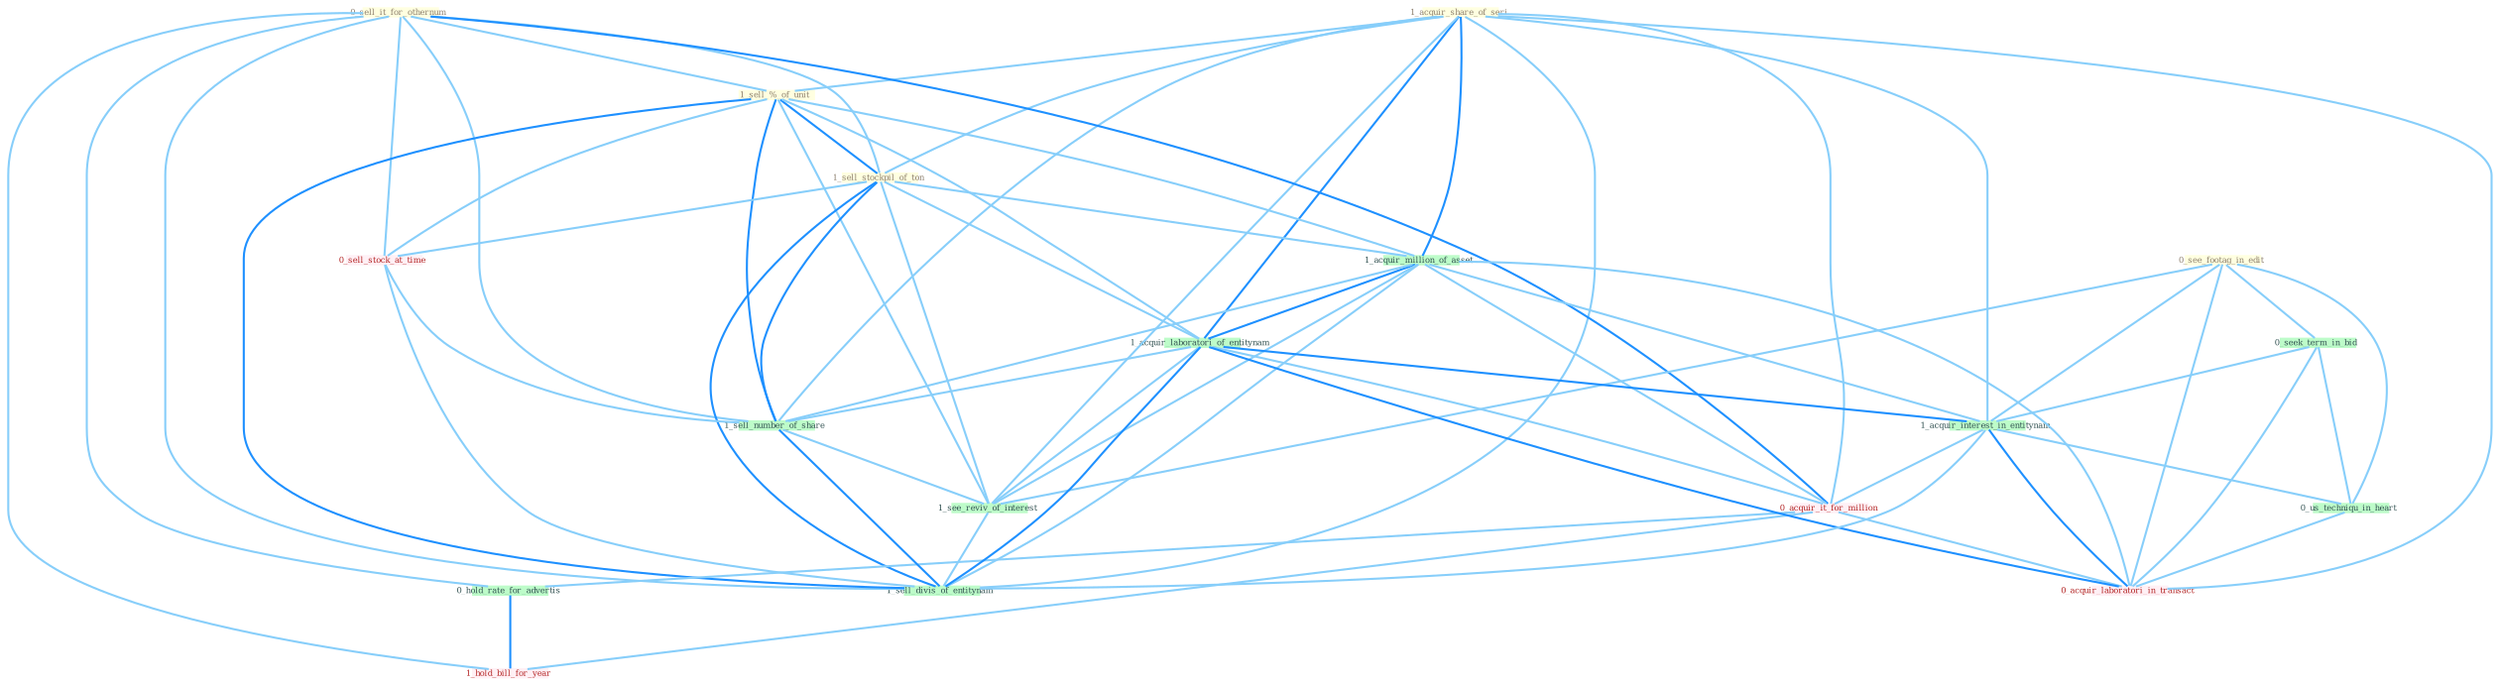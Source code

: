 Graph G{ 
    node
    [shape=polygon,style=filled,width=.5,height=.06,color="#BDFCC9",fixedsize=true,fontsize=4,
    fontcolor="#2f4f4f"];
    {node
    [color="#ffffe0", fontcolor="#8b7d6b"] "1_acquir_share_of_seri " "0_sell_it_for_othernum " "1_sell_%_of_unit " "0_see_footag_in_edit " "1_sell_stockpil_of_ton "}
{node [color="#fff0f5", fontcolor="#b22222"] "0_acquir_it_for_million " "0_acquir_laboratori_in_transact " "0_sell_stock_at_time " "1_hold_bill_for_year "}
edge [color="#B0E2FF"];

	"1_acquir_share_of_seri " -- "1_sell_%_of_unit " [w="1", color="#87cefa" ];
	"1_acquir_share_of_seri " -- "1_sell_stockpil_of_ton " [w="1", color="#87cefa" ];
	"1_acquir_share_of_seri " -- "1_acquir_million_of_asset " [w="2", color="#1e90ff" , len=0.8];
	"1_acquir_share_of_seri " -- "1_acquir_laboratori_of_entitynam " [w="2", color="#1e90ff" , len=0.8];
	"1_acquir_share_of_seri " -- "1_acquir_interest_in_entitynam " [w="1", color="#87cefa" ];
	"1_acquir_share_of_seri " -- "0_acquir_it_for_million " [w="1", color="#87cefa" ];
	"1_acquir_share_of_seri " -- "0_acquir_laboratori_in_transact " [w="1", color="#87cefa" ];
	"1_acquir_share_of_seri " -- "1_sell_number_of_share " [w="1", color="#87cefa" ];
	"1_acquir_share_of_seri " -- "1_see_reviv_of_interest " [w="1", color="#87cefa" ];
	"1_acquir_share_of_seri " -- "1_sell_divis_of_entitynam " [w="1", color="#87cefa" ];
	"0_sell_it_for_othernum " -- "1_sell_%_of_unit " [w="1", color="#87cefa" ];
	"0_sell_it_for_othernum " -- "1_sell_stockpil_of_ton " [w="1", color="#87cefa" ];
	"0_sell_it_for_othernum " -- "0_acquir_it_for_million " [w="2", color="#1e90ff" , len=0.8];
	"0_sell_it_for_othernum " -- "0_hold_rate_for_advertis " [w="1", color="#87cefa" ];
	"0_sell_it_for_othernum " -- "0_sell_stock_at_time " [w="1", color="#87cefa" ];
	"0_sell_it_for_othernum " -- "1_sell_number_of_share " [w="1", color="#87cefa" ];
	"0_sell_it_for_othernum " -- "1_hold_bill_for_year " [w="1", color="#87cefa" ];
	"0_sell_it_for_othernum " -- "1_sell_divis_of_entitynam " [w="1", color="#87cefa" ];
	"1_sell_%_of_unit " -- "1_sell_stockpil_of_ton " [w="2", color="#1e90ff" , len=0.8];
	"1_sell_%_of_unit " -- "1_acquir_million_of_asset " [w="1", color="#87cefa" ];
	"1_sell_%_of_unit " -- "1_acquir_laboratori_of_entitynam " [w="1", color="#87cefa" ];
	"1_sell_%_of_unit " -- "0_sell_stock_at_time " [w="1", color="#87cefa" ];
	"1_sell_%_of_unit " -- "1_sell_number_of_share " [w="2", color="#1e90ff" , len=0.8];
	"1_sell_%_of_unit " -- "1_see_reviv_of_interest " [w="1", color="#87cefa" ];
	"1_sell_%_of_unit " -- "1_sell_divis_of_entitynam " [w="2", color="#1e90ff" , len=0.8];
	"0_see_footag_in_edit " -- "0_seek_term_in_bid " [w="1", color="#87cefa" ];
	"0_see_footag_in_edit " -- "1_acquir_interest_in_entitynam " [w="1", color="#87cefa" ];
	"0_see_footag_in_edit " -- "0_us_techniqu_in_heart " [w="1", color="#87cefa" ];
	"0_see_footag_in_edit " -- "0_acquir_laboratori_in_transact " [w="1", color="#87cefa" ];
	"0_see_footag_in_edit " -- "1_see_reviv_of_interest " [w="1", color="#87cefa" ];
	"1_sell_stockpil_of_ton " -- "1_acquir_million_of_asset " [w="1", color="#87cefa" ];
	"1_sell_stockpil_of_ton " -- "1_acquir_laboratori_of_entitynam " [w="1", color="#87cefa" ];
	"1_sell_stockpil_of_ton " -- "0_sell_stock_at_time " [w="1", color="#87cefa" ];
	"1_sell_stockpil_of_ton " -- "1_sell_number_of_share " [w="2", color="#1e90ff" , len=0.8];
	"1_sell_stockpil_of_ton " -- "1_see_reviv_of_interest " [w="1", color="#87cefa" ];
	"1_sell_stockpil_of_ton " -- "1_sell_divis_of_entitynam " [w="2", color="#1e90ff" , len=0.8];
	"1_acquir_million_of_asset " -- "1_acquir_laboratori_of_entitynam " [w="2", color="#1e90ff" , len=0.8];
	"1_acquir_million_of_asset " -- "1_acquir_interest_in_entitynam " [w="1", color="#87cefa" ];
	"1_acquir_million_of_asset " -- "0_acquir_it_for_million " [w="1", color="#87cefa" ];
	"1_acquir_million_of_asset " -- "0_acquir_laboratori_in_transact " [w="1", color="#87cefa" ];
	"1_acquir_million_of_asset " -- "1_sell_number_of_share " [w="1", color="#87cefa" ];
	"1_acquir_million_of_asset " -- "1_see_reviv_of_interest " [w="1", color="#87cefa" ];
	"1_acquir_million_of_asset " -- "1_sell_divis_of_entitynam " [w="1", color="#87cefa" ];
	"1_acquir_laboratori_of_entitynam " -- "1_acquir_interest_in_entitynam " [w="2", color="#1e90ff" , len=0.8];
	"1_acquir_laboratori_of_entitynam " -- "0_acquir_it_for_million " [w="1", color="#87cefa" ];
	"1_acquir_laboratori_of_entitynam " -- "0_acquir_laboratori_in_transact " [w="2", color="#1e90ff" , len=0.8];
	"1_acquir_laboratori_of_entitynam " -- "1_sell_number_of_share " [w="1", color="#87cefa" ];
	"1_acquir_laboratori_of_entitynam " -- "1_see_reviv_of_interest " [w="1", color="#87cefa" ];
	"1_acquir_laboratori_of_entitynam " -- "1_sell_divis_of_entitynam " [w="2", color="#1e90ff" , len=0.8];
	"0_seek_term_in_bid " -- "1_acquir_interest_in_entitynam " [w="1", color="#87cefa" ];
	"0_seek_term_in_bid " -- "0_us_techniqu_in_heart " [w="1", color="#87cefa" ];
	"0_seek_term_in_bid " -- "0_acquir_laboratori_in_transact " [w="1", color="#87cefa" ];
	"1_acquir_interest_in_entitynam " -- "0_us_techniqu_in_heart " [w="1", color="#87cefa" ];
	"1_acquir_interest_in_entitynam " -- "0_acquir_it_for_million " [w="1", color="#87cefa" ];
	"1_acquir_interest_in_entitynam " -- "0_acquir_laboratori_in_transact " [w="2", color="#1e90ff" , len=0.8];
	"1_acquir_interest_in_entitynam " -- "1_sell_divis_of_entitynam " [w="1", color="#87cefa" ];
	"0_us_techniqu_in_heart " -- "0_acquir_laboratori_in_transact " [w="1", color="#87cefa" ];
	"0_acquir_it_for_million " -- "0_hold_rate_for_advertis " [w="1", color="#87cefa" ];
	"0_acquir_it_for_million " -- "0_acquir_laboratori_in_transact " [w="1", color="#87cefa" ];
	"0_acquir_it_for_million " -- "1_hold_bill_for_year " [w="1", color="#87cefa" ];
	"0_hold_rate_for_advertis " -- "1_hold_bill_for_year " [w="2", color="#1e90ff" , len=0.8];
	"0_sell_stock_at_time " -- "1_sell_number_of_share " [w="1", color="#87cefa" ];
	"0_sell_stock_at_time " -- "1_sell_divis_of_entitynam " [w="1", color="#87cefa" ];
	"1_sell_number_of_share " -- "1_see_reviv_of_interest " [w="1", color="#87cefa" ];
	"1_sell_number_of_share " -- "1_sell_divis_of_entitynam " [w="2", color="#1e90ff" , len=0.8];
	"1_see_reviv_of_interest " -- "1_sell_divis_of_entitynam " [w="1", color="#87cefa" ];
}